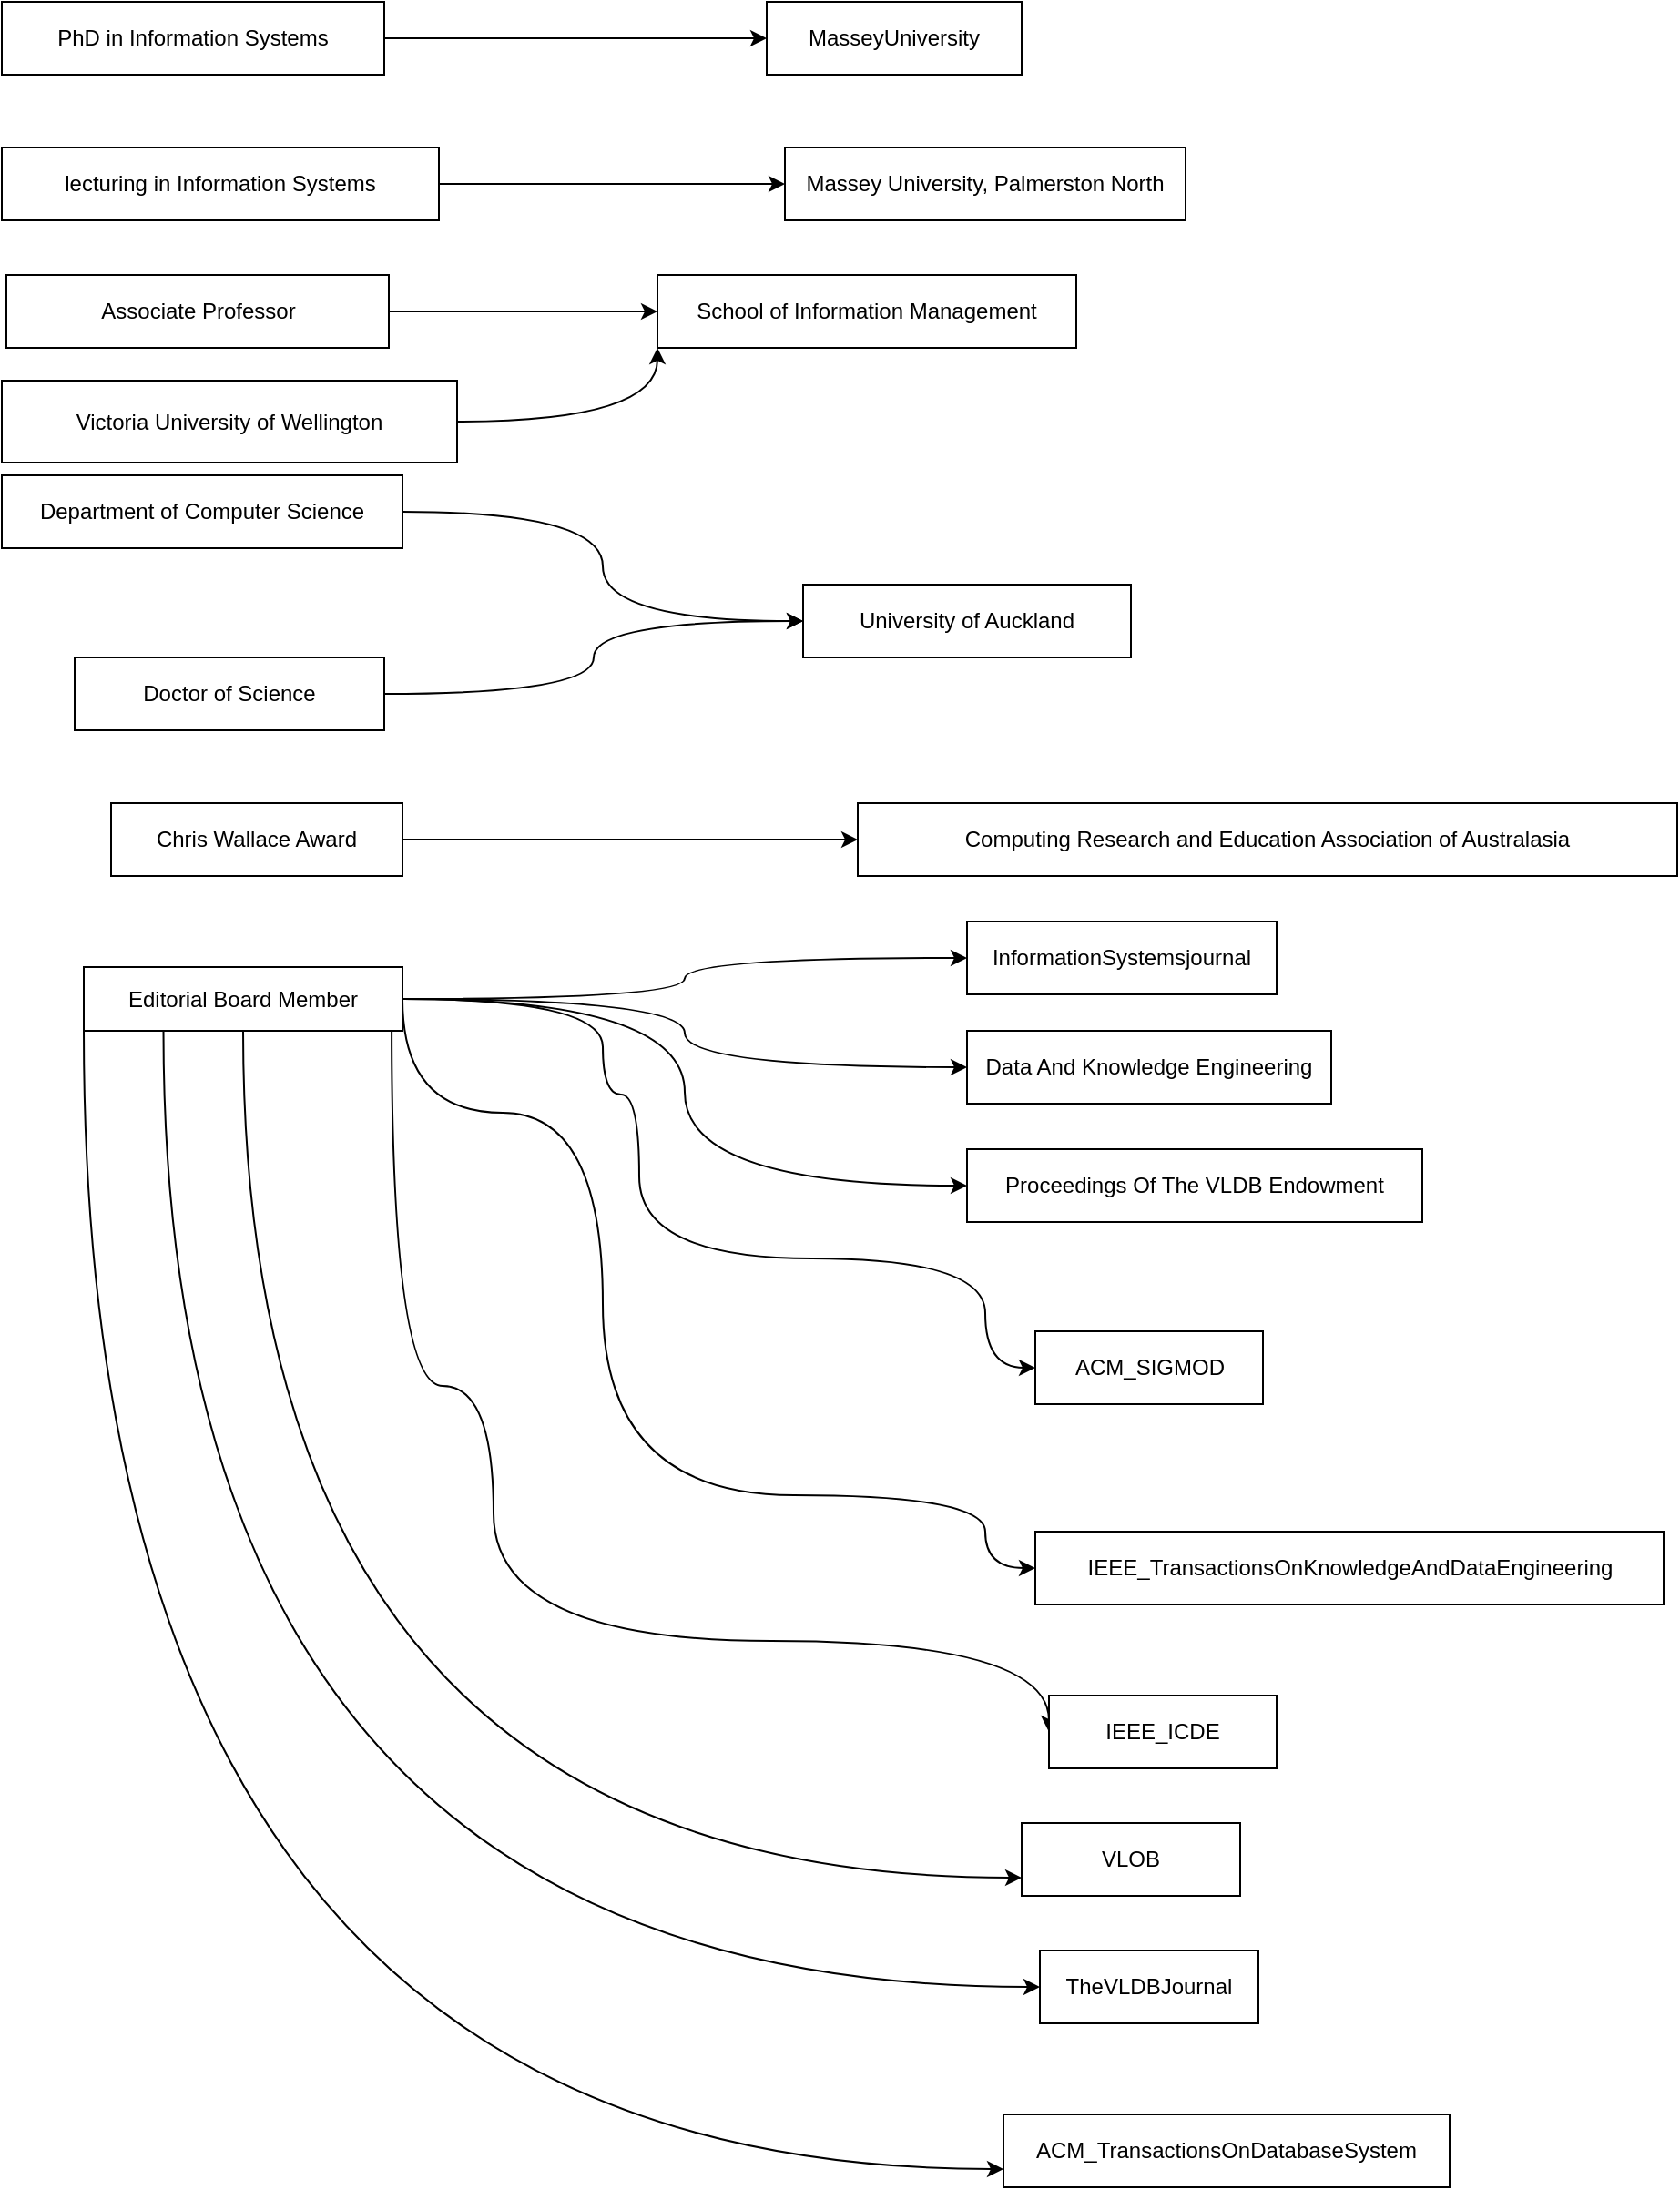 <mxfile version="24.4.0" type="github" pages="2">
  <diagram name="Page-1" id="rk7zCDagK3XWyAdqjK3h">
    <mxGraphModel dx="2296" dy="1484" grid="1" gridSize="10" guides="1" tooltips="1" connect="1" arrows="1" fold="1" page="1" pageScale="1" pageWidth="827" pageHeight="1169" math="0" shadow="0">
      <root>
        <mxCell id="0" />
        <mxCell id="1" parent="0" />
        <mxCell id="EvDkCq6QSblftOuBsGYL-30" style="edgeStyle=orthogonalEdgeStyle;rounded=0;orthogonalLoop=1;jettySize=auto;html=1;exitX=1;exitY=0.5;exitDx=0;exitDy=0;entryX=0;entryY=0.5;entryDx=0;entryDy=0;fontFamily=Helvetica;fontSize=12;fontColor=default;curved=1;" parent="1" source="EvDkCq6QSblftOuBsGYL-25" target="EvDkCq6QSblftOuBsGYL-29" edge="1">
          <mxGeometry relative="1" as="geometry">
            <Array as="points">
              <mxPoint x="470" y="588" />
              <mxPoint x="470" y="640" />
              <mxPoint x="490" y="640" />
              <mxPoint x="490" y="730" />
              <mxPoint x="680" y="730" />
              <mxPoint x="680" y="790" />
            </Array>
          </mxGeometry>
        </mxCell>
        <mxCell id="EvDkCq6QSblftOuBsGYL-36" style="edgeStyle=orthogonalEdgeStyle;rounded=0;orthogonalLoop=1;jettySize=auto;html=1;exitX=0.966;exitY=0.943;exitDx=0;exitDy=0;entryX=0;entryY=0.5;entryDx=0;entryDy=0;fontFamily=Helvetica;fontSize=12;fontColor=default;curved=1;exitPerimeter=0;" parent="1" source="EvDkCq6QSblftOuBsGYL-25" target="EvDkCq6QSblftOuBsGYL-35" edge="1">
          <mxGeometry relative="1" as="geometry">
            <Array as="points">
              <mxPoint x="354" y="800" />
              <mxPoint x="410" y="800" />
              <mxPoint x="410" y="940" />
              <mxPoint x="715" y="940" />
            </Array>
          </mxGeometry>
        </mxCell>
        <mxCell id="EvDkCq6QSblftOuBsGYL-39" style="edgeStyle=orthogonalEdgeStyle;rounded=0;orthogonalLoop=1;jettySize=auto;html=1;exitX=1;exitY=0.5;exitDx=0;exitDy=0;entryX=0;entryY=0.5;entryDx=0;entryDy=0;fontFamily=Helvetica;fontSize=12;fontColor=default;curved=1;" parent="1" source="EvDkCq6QSblftOuBsGYL-25" target="EvDkCq6QSblftOuBsGYL-38" edge="1">
          <mxGeometry relative="1" as="geometry">
            <Array as="points">
              <mxPoint x="360" y="650" />
              <mxPoint x="470" y="650" />
              <mxPoint x="470" y="860" />
              <mxPoint x="680" y="860" />
              <mxPoint x="680" y="900" />
            </Array>
          </mxGeometry>
        </mxCell>
        <mxCell id="EvDkCq6QSblftOuBsGYL-50" style="edgeStyle=orthogonalEdgeStyle;rounded=0;orthogonalLoop=1;jettySize=auto;html=1;exitX=1;exitY=0.5;exitDx=0;exitDy=0;fontFamily=Helvetica;fontSize=12;fontColor=default;curved=1;" parent="1" source="EvDkCq6QSblftOuBsGYL-3" target="EvDkCq6QSblftOuBsGYL-48" edge="1">
          <mxGeometry relative="1" as="geometry">
            <Array as="points">
              <mxPoint x="500" y="60" />
              <mxPoint x="500" y="60" />
            </Array>
          </mxGeometry>
        </mxCell>
        <mxCell id="EvDkCq6QSblftOuBsGYL-3" value="PhD in Information Systems" style="rounded=0;whiteSpace=wrap;html=1;" parent="1" vertex="1">
          <mxGeometry x="140" y="40" width="210" height="40" as="geometry" />
        </mxCell>
        <mxCell id="EvDkCq6QSblftOuBsGYL-51" style="edgeStyle=orthogonalEdgeStyle;curved=1;rounded=0;orthogonalLoop=1;jettySize=auto;html=1;exitX=1;exitY=0.5;exitDx=0;exitDy=0;strokeColor=default;align=center;verticalAlign=middle;fontFamily=Helvetica;fontSize=12;fontColor=default;labelBackgroundColor=default;endArrow=classic;entryX=0;entryY=0.5;entryDx=0;entryDy=0;" parent="1" source="EvDkCq6QSblftOuBsGYL-4" edge="1" target="JA-ikaFvYNW0-lUVnMAd-2">
          <mxGeometry relative="1" as="geometry">
            <mxPoint x="560" y="100" as="targetPoint" />
            <Array as="points" />
          </mxGeometry>
        </mxCell>
        <mxCell id="EvDkCq6QSblftOuBsGYL-4" value="&lt;span style=&quot;white-space: nowrap;&quot;&gt;lecturing in&amp;nbsp;&lt;/span&gt;Information Systems" style="rounded=0;whiteSpace=wrap;html=1;" parent="1" vertex="1">
          <mxGeometry x="140" y="120" width="240" height="40" as="geometry" />
        </mxCell>
        <mxCell id="EvDkCq6QSblftOuBsGYL-58" style="edgeStyle=orthogonalEdgeStyle;curved=1;rounded=0;orthogonalLoop=1;jettySize=auto;html=1;exitX=1;exitY=0.5;exitDx=0;exitDy=0;entryX=0;entryY=0.5;entryDx=0;entryDy=0;strokeColor=default;align=center;verticalAlign=middle;fontFamily=Helvetica;fontSize=12;fontColor=default;labelBackgroundColor=default;endArrow=classic;" parent="1" source="EvDkCq6QSblftOuBsGYL-5" target="EvDkCq6QSblftOuBsGYL-57" edge="1">
          <mxGeometry relative="1" as="geometry" />
        </mxCell>
        <mxCell id="EvDkCq6QSblftOuBsGYL-5" value="Associate Professor" style="rounded=0;whiteSpace=wrap;html=1;strokeColor=default;align=center;verticalAlign=middle;fontFamily=Helvetica;fontSize=12;fontColor=default;fillColor=default;" parent="1" vertex="1">
          <mxGeometry x="142.5" y="190" width="210" height="40" as="geometry" />
        </mxCell>
        <mxCell id="EvDkCq6QSblftOuBsGYL-64" style="edgeStyle=orthogonalEdgeStyle;curved=1;rounded=0;orthogonalLoop=1;jettySize=auto;html=1;exitX=1;exitY=0.5;exitDx=0;exitDy=0;entryX=0;entryY=0.5;entryDx=0;entryDy=0;strokeColor=default;align=center;verticalAlign=middle;fontFamily=Helvetica;fontSize=12;fontColor=default;labelBackgroundColor=default;endArrow=classic;" parent="1" source="EvDkCq6QSblftOuBsGYL-16" target="EvDkCq6QSblftOuBsGYL-63" edge="1">
          <mxGeometry relative="1" as="geometry" />
        </mxCell>
        <mxCell id="EvDkCq6QSblftOuBsGYL-16" value="Department of Computer Science" style="rounded=0;whiteSpace=wrap;html=1;strokeColor=default;align=center;verticalAlign=middle;fontFamily=Helvetica;fontSize=12;fontColor=default;fillColor=default;" parent="1" vertex="1">
          <mxGeometry x="140" y="300" width="220" height="40" as="geometry" />
        </mxCell>
        <mxCell id="EvDkCq6QSblftOuBsGYL-65" style="edgeStyle=orthogonalEdgeStyle;curved=1;rounded=0;orthogonalLoop=1;jettySize=auto;html=1;exitX=1;exitY=0.5;exitDx=0;exitDy=0;entryX=0;entryY=0.5;entryDx=0;entryDy=0;strokeColor=default;align=center;verticalAlign=middle;fontFamily=Helvetica;fontSize=12;fontColor=default;labelBackgroundColor=default;endArrow=classic;" parent="1" source="EvDkCq6QSblftOuBsGYL-19" target="EvDkCq6QSblftOuBsGYL-63" edge="1">
          <mxGeometry relative="1" as="geometry" />
        </mxCell>
        <mxCell id="EvDkCq6QSblftOuBsGYL-19" value="Doctor of Science" style="rounded=0;whiteSpace=wrap;html=1;strokeColor=default;align=center;verticalAlign=middle;fontFamily=Helvetica;fontSize=12;fontColor=default;fillColor=default;" parent="1" vertex="1">
          <mxGeometry x="180" y="400" width="170" height="40" as="geometry" />
        </mxCell>
        <mxCell id="EvDkCq6QSblftOuBsGYL-70" style="edgeStyle=orthogonalEdgeStyle;curved=1;rounded=0;orthogonalLoop=1;jettySize=auto;html=1;exitX=1;exitY=0.5;exitDx=0;exitDy=0;entryX=0;entryY=0.5;entryDx=0;entryDy=0;strokeColor=default;align=center;verticalAlign=middle;fontFamily=Helvetica;fontSize=12;fontColor=default;labelBackgroundColor=default;endArrow=classic;" parent="1" source="EvDkCq6QSblftOuBsGYL-22" target="EvDkCq6QSblftOuBsGYL-69" edge="1">
          <mxGeometry relative="1" as="geometry" />
        </mxCell>
        <mxCell id="EvDkCq6QSblftOuBsGYL-22" value="Chris Wallace Award" style="rounded=0;whiteSpace=wrap;html=1;strokeColor=default;align=center;verticalAlign=middle;fontFamily=Helvetica;fontSize=12;fontColor=default;fillColor=default;" parent="1" vertex="1">
          <mxGeometry x="200" y="480" width="160" height="40" as="geometry" />
        </mxCell>
        <mxCell id="EvDkCq6QSblftOuBsGYL-75" style="edgeStyle=orthogonalEdgeStyle;curved=1;rounded=0;orthogonalLoop=1;jettySize=auto;html=1;exitX=1;exitY=0.5;exitDx=0;exitDy=0;entryX=0;entryY=0.5;entryDx=0;entryDy=0;strokeColor=default;align=center;verticalAlign=middle;fontFamily=Helvetica;fontSize=12;fontColor=default;labelBackgroundColor=default;endArrow=classic;" parent="1" source="EvDkCq6QSblftOuBsGYL-25" target="EvDkCq6QSblftOuBsGYL-72" edge="1">
          <mxGeometry relative="1" as="geometry" />
        </mxCell>
        <mxCell id="EvDkCq6QSblftOuBsGYL-76" style="edgeStyle=orthogonalEdgeStyle;curved=1;rounded=0;orthogonalLoop=1;jettySize=auto;html=1;exitX=1;exitY=0.5;exitDx=0;exitDy=0;entryX=0;entryY=0.5;entryDx=0;entryDy=0;strokeColor=default;align=center;verticalAlign=middle;fontFamily=Helvetica;fontSize=12;fontColor=default;labelBackgroundColor=default;endArrow=classic;" parent="1" source="EvDkCq6QSblftOuBsGYL-25" target="EvDkCq6QSblftOuBsGYL-73" edge="1">
          <mxGeometry relative="1" as="geometry" />
        </mxCell>
        <mxCell id="EvDkCq6QSblftOuBsGYL-77" style="edgeStyle=orthogonalEdgeStyle;curved=1;rounded=0;orthogonalLoop=1;jettySize=auto;html=1;exitX=1;exitY=0.5;exitDx=0;exitDy=0;entryX=0;entryY=0.5;entryDx=0;entryDy=0;strokeColor=default;align=center;verticalAlign=middle;fontFamily=Helvetica;fontSize=12;fontColor=default;labelBackgroundColor=default;endArrow=classic;" parent="1" source="EvDkCq6QSblftOuBsGYL-25" target="EvDkCq6QSblftOuBsGYL-74" edge="1">
          <mxGeometry relative="1" as="geometry">
            <Array as="points">
              <mxPoint x="515" y="588" />
              <mxPoint x="515" y="690" />
            </Array>
          </mxGeometry>
        </mxCell>
        <mxCell id="JA-ikaFvYNW0-lUVnMAd-3" style="edgeStyle=orthogonalEdgeStyle;rounded=0;orthogonalLoop=1;jettySize=auto;html=1;exitX=0.5;exitY=1;exitDx=0;exitDy=0;entryX=0;entryY=0.75;entryDx=0;entryDy=0;curved=1;" edge="1" parent="1" source="EvDkCq6QSblftOuBsGYL-25" target="EvDkCq6QSblftOuBsGYL-42">
          <mxGeometry relative="1" as="geometry" />
        </mxCell>
        <mxCell id="JA-ikaFvYNW0-lUVnMAd-4" style="edgeStyle=orthogonalEdgeStyle;rounded=0;orthogonalLoop=1;jettySize=auto;html=1;exitX=0.25;exitY=1;exitDx=0;exitDy=0;entryX=0;entryY=0.5;entryDx=0;entryDy=0;curved=1;" edge="1" parent="1" source="EvDkCq6QSblftOuBsGYL-25" target="EvDkCq6QSblftOuBsGYL-45">
          <mxGeometry relative="1" as="geometry" />
        </mxCell>
        <mxCell id="JA-ikaFvYNW0-lUVnMAd-5" style="edgeStyle=orthogonalEdgeStyle;rounded=0;orthogonalLoop=1;jettySize=auto;html=1;exitX=0;exitY=1;exitDx=0;exitDy=0;entryX=0;entryY=0.75;entryDx=0;entryDy=0;curved=1;" edge="1" parent="1" source="EvDkCq6QSblftOuBsGYL-25" target="EvDkCq6QSblftOuBsGYL-32">
          <mxGeometry relative="1" as="geometry" />
        </mxCell>
        <mxCell id="EvDkCq6QSblftOuBsGYL-25" value="Editorial Board Member" style="rounded=0;whiteSpace=wrap;html=1;strokeColor=default;align=center;verticalAlign=middle;fontFamily=Helvetica;fontSize=12;fontColor=default;fillColor=default;" parent="1" vertex="1">
          <mxGeometry x="185" y="570" width="175" height="35" as="geometry" />
        </mxCell>
        <mxCell id="EvDkCq6QSblftOuBsGYL-29" value="ACM_SIGMOD" style="rounded=0;whiteSpace=wrap;html=1;strokeColor=default;align=center;verticalAlign=middle;fontFamily=Helvetica;fontSize=12;fontColor=default;fillColor=default;" parent="1" vertex="1">
          <mxGeometry x="707.5" y="770" width="125" height="40" as="geometry" />
        </mxCell>
        <mxCell id="EvDkCq6QSblftOuBsGYL-32" value="ACM_TransactionsOnDatabaseSystem" style="rounded=0;whiteSpace=wrap;html=1;strokeColor=default;align=center;verticalAlign=middle;fontFamily=Helvetica;fontSize=12;fontColor=default;fillColor=default;" parent="1" vertex="1">
          <mxGeometry x="690" y="1200" width="245" height="40" as="geometry" />
        </mxCell>
        <mxCell id="EvDkCq6QSblftOuBsGYL-35" value="IEEE_ICDE" style="rounded=0;whiteSpace=wrap;html=1;strokeColor=default;align=center;verticalAlign=middle;fontFamily=Helvetica;fontSize=12;fontColor=default;fillColor=default;" parent="1" vertex="1">
          <mxGeometry x="715" y="970" width="125" height="40" as="geometry" />
        </mxCell>
        <mxCell id="EvDkCq6QSblftOuBsGYL-38" value="IEEE_TransactionsOnKnowledgeAndDataEngineering" style="rounded=0;whiteSpace=wrap;html=1;strokeColor=default;align=center;verticalAlign=middle;fontFamily=Helvetica;fontSize=12;fontColor=default;fillColor=default;" parent="1" vertex="1">
          <mxGeometry x="707.5" y="880" width="345" height="40" as="geometry" />
        </mxCell>
        <mxCell id="EvDkCq6QSblftOuBsGYL-42" value="VLOB" style="rounded=0;whiteSpace=wrap;html=1;strokeColor=default;align=center;verticalAlign=middle;fontFamily=Helvetica;fontSize=12;fontColor=default;fillColor=default;" parent="1" vertex="1">
          <mxGeometry x="700" y="1040" width="120" height="40" as="geometry" />
        </mxCell>
        <mxCell id="EvDkCq6QSblftOuBsGYL-45" value="TheVLDBJournal" style="rounded=0;whiteSpace=wrap;html=1;strokeColor=default;align=center;verticalAlign=middle;fontFamily=Helvetica;fontSize=12;fontColor=default;fillColor=default;" parent="1" vertex="1">
          <mxGeometry x="710" y="1110" width="120" height="40" as="geometry" />
        </mxCell>
        <mxCell id="EvDkCq6QSblftOuBsGYL-48" value="MasseyUniversity" style="rounded=0;whiteSpace=wrap;html=1;strokeColor=default;align=center;verticalAlign=middle;fontFamily=Helvetica;fontSize=12;fontColor=default;fillColor=default;" parent="1" vertex="1">
          <mxGeometry x="560" y="40" width="140" height="40" as="geometry" />
        </mxCell>
        <mxCell id="EvDkCq6QSblftOuBsGYL-57" value="School of Information Management" style="rounded=0;whiteSpace=wrap;html=1;strokeColor=default;align=center;verticalAlign=middle;fontFamily=Helvetica;fontSize=12;fontColor=default;labelBackgroundColor=default;fillColor=default;" parent="1" vertex="1">
          <mxGeometry x="500" y="190" width="230" height="40" as="geometry" />
        </mxCell>
        <mxCell id="JA-ikaFvYNW0-lUVnMAd-1" style="edgeStyle=orthogonalEdgeStyle;rounded=0;orthogonalLoop=1;jettySize=auto;html=1;exitX=1;exitY=0.5;exitDx=0;exitDy=0;entryX=0;entryY=1;entryDx=0;entryDy=0;curved=1;" edge="1" parent="1" source="EvDkCq6QSblftOuBsGYL-60" target="EvDkCq6QSblftOuBsGYL-57">
          <mxGeometry relative="1" as="geometry" />
        </mxCell>
        <mxCell id="EvDkCq6QSblftOuBsGYL-60" value="Victoria University of Wellington" style="rounded=0;whiteSpace=wrap;html=1;strokeColor=default;align=center;verticalAlign=middle;fontFamily=Helvetica;fontSize=12;fontColor=default;labelBackgroundColor=default;fillColor=default;" parent="1" vertex="1">
          <mxGeometry x="140" y="248" width="250" height="45" as="geometry" />
        </mxCell>
        <mxCell id="EvDkCq6QSblftOuBsGYL-63" value="University of Auckland" style="rounded=0;whiteSpace=wrap;html=1;strokeColor=default;align=center;verticalAlign=middle;fontFamily=Helvetica;fontSize=12;fontColor=default;labelBackgroundColor=default;fillColor=default;" parent="1" vertex="1">
          <mxGeometry x="580" y="360" width="180" height="40" as="geometry" />
        </mxCell>
        <mxCell id="EvDkCq6QSblftOuBsGYL-69" value="Computing Research and Education Association of Australasia" style="rounded=0;whiteSpace=wrap;html=1;strokeColor=default;align=center;verticalAlign=middle;fontFamily=Helvetica;fontSize=12;fontColor=default;labelBackgroundColor=default;fillColor=default;" parent="1" vertex="1">
          <mxGeometry x="610" y="480" width="450" height="40" as="geometry" />
        </mxCell>
        <mxCell id="EvDkCq6QSblftOuBsGYL-72" value="InformationSystemsjournal" style="rounded=0;whiteSpace=wrap;html=1;strokeColor=default;align=center;verticalAlign=middle;fontFamily=Helvetica;fontSize=12;fontColor=default;labelBackgroundColor=default;fillColor=default;" parent="1" vertex="1">
          <mxGeometry x="670" y="545" width="170" height="40" as="geometry" />
        </mxCell>
        <mxCell id="EvDkCq6QSblftOuBsGYL-73" value="Data And Knowledge Engineering" style="rounded=0;whiteSpace=wrap;html=1;strokeColor=default;align=center;verticalAlign=middle;fontFamily=Helvetica;fontSize=12;fontColor=default;labelBackgroundColor=default;fillColor=default;" parent="1" vertex="1">
          <mxGeometry x="670" y="605" width="200" height="40" as="geometry" />
        </mxCell>
        <mxCell id="EvDkCq6QSblftOuBsGYL-74" value="Proceedings Of The VLDB Endowment" style="rounded=0;whiteSpace=wrap;html=1;strokeColor=default;align=center;verticalAlign=middle;fontFamily=Helvetica;fontSize=12;fontColor=default;labelBackgroundColor=default;fillColor=default;" parent="1" vertex="1">
          <mxGeometry x="670" y="670" width="250" height="40" as="geometry" />
        </mxCell>
        <mxCell id="JA-ikaFvYNW0-lUVnMAd-2" value="Massey University, Palmerston North" style="rounded=0;whiteSpace=wrap;html=1;" vertex="1" parent="1">
          <mxGeometry x="570" y="120" width="220" height="40" as="geometry" />
        </mxCell>
      </root>
    </mxGraphModel>
  </diagram>
  <diagram id="18wo-GTi2EKtby6vZ8wL" name="Page-2">
    <mxGraphModel dx="3217" dy="2594" grid="1" gridSize="10" guides="1" tooltips="1" connect="1" arrows="1" fold="1" page="1" pageScale="1" pageWidth="827" pageHeight="1169" math="0" shadow="0">
      <root>
        <mxCell id="0" />
        <mxCell id="1" parent="0" />
        <mxCell id="JpCoMmdV8bpTrKrpRwIH-7" style="edgeStyle=orthogonalEdgeStyle;curved=1;rounded=0;orthogonalLoop=1;jettySize=auto;html=1;exitX=1;exitY=0.5;exitDx=0;exitDy=0;entryX=0;entryY=0.5;entryDx=0;entryDy=0;strokeColor=default;align=center;verticalAlign=middle;fontFamily=Helvetica;fontSize=12;fontColor=default;labelBackgroundColor=default;endArrow=classic;" edge="1" parent="1" source="JpCoMmdV8bpTrKrpRwIH-1" target="JpCoMmdV8bpTrKrpRwIH-2">
          <mxGeometry relative="1" as="geometry">
            <Array as="points">
              <mxPoint x="80" y="410" />
              <mxPoint x="80" y="50" />
            </Array>
          </mxGeometry>
        </mxCell>
        <mxCell id="JpCoMmdV8bpTrKrpRwIH-8" style="edgeStyle=orthogonalEdgeStyle;curved=1;rounded=0;orthogonalLoop=1;jettySize=auto;html=1;exitX=1;exitY=0.5;exitDx=0;exitDy=0;entryX=0;entryY=0.5;entryDx=0;entryDy=0;strokeColor=default;align=center;verticalAlign=middle;fontFamily=Helvetica;fontSize=12;fontColor=default;labelBackgroundColor=default;endArrow=classic;" edge="1" parent="1" source="JpCoMmdV8bpTrKrpRwIH-1" target="JpCoMmdV8bpTrKrpRwIH-3">
          <mxGeometry relative="1" as="geometry" />
        </mxCell>
        <mxCell id="JpCoMmdV8bpTrKrpRwIH-9" style="edgeStyle=orthogonalEdgeStyle;curved=1;rounded=0;orthogonalLoop=1;jettySize=auto;html=1;exitX=1;exitY=0.5;exitDx=0;exitDy=0;entryX=0;entryY=0.5;entryDx=0;entryDy=0;strokeColor=default;align=center;verticalAlign=middle;fontFamily=Helvetica;fontSize=12;fontColor=default;labelBackgroundColor=default;endArrow=classic;" edge="1" parent="1" source="JpCoMmdV8bpTrKrpRwIH-1" target="JpCoMmdV8bpTrKrpRwIH-4">
          <mxGeometry relative="1" as="geometry" />
        </mxCell>
        <mxCell id="JpCoMmdV8bpTrKrpRwIH-10" style="edgeStyle=orthogonalEdgeStyle;curved=1;rounded=0;orthogonalLoop=1;jettySize=auto;html=1;exitX=1;exitY=0.5;exitDx=0;exitDy=0;entryX=0;entryY=0.5;entryDx=0;entryDy=0;strokeColor=default;align=center;verticalAlign=middle;fontFamily=Helvetica;fontSize=12;fontColor=default;labelBackgroundColor=default;endArrow=classic;" edge="1" parent="1" source="JpCoMmdV8bpTrKrpRwIH-1" target="JpCoMmdV8bpTrKrpRwIH-5">
          <mxGeometry relative="1" as="geometry">
            <Array as="points">
              <mxPoint x="180" y="410" />
              <mxPoint x="180" y="565" />
            </Array>
          </mxGeometry>
        </mxCell>
        <mxCell id="JpCoMmdV8bpTrKrpRwIH-11" style="edgeStyle=orthogonalEdgeStyle;curved=1;rounded=0;orthogonalLoop=1;jettySize=auto;html=1;exitX=1;exitY=0.5;exitDx=0;exitDy=0;entryX=0;entryY=0.5;entryDx=0;entryDy=0;strokeColor=default;align=center;verticalAlign=middle;fontFamily=Helvetica;fontSize=12;fontColor=default;labelBackgroundColor=default;endArrow=classic;" edge="1" parent="1" source="JpCoMmdV8bpTrKrpRwIH-1" target="JpCoMmdV8bpTrKrpRwIH-6">
          <mxGeometry relative="1" as="geometry" />
        </mxCell>
        <mxCell id="JpCoMmdV8bpTrKrpRwIH-1" value="Sebastian" style="rounded=0;whiteSpace=wrap;html=1;strokeColor=default;align=center;verticalAlign=middle;fontFamily=Helvetica;fontSize=12;fontColor=default;labelBackgroundColor=default;fillColor=default;" vertex="1" parent="1">
          <mxGeometry x="-60" y="390" width="90" height="40" as="geometry" />
        </mxCell>
        <mxCell id="JpCoMmdV8bpTrKrpRwIH-13" style="edgeStyle=orthogonalEdgeStyle;curved=1;rounded=0;orthogonalLoop=1;jettySize=auto;html=1;exitX=1;exitY=0.5;exitDx=0;exitDy=0;entryX=0;entryY=0.5;entryDx=0;entryDy=0;strokeColor=default;align=center;verticalAlign=middle;fontFamily=Helvetica;fontSize=12;fontColor=default;labelBackgroundColor=default;endArrow=classic;" edge="1" parent="1" source="JpCoMmdV8bpTrKrpRwIH-2" target="JpCoMmdV8bpTrKrpRwIH-12">
          <mxGeometry relative="1" as="geometry" />
        </mxCell>
        <mxCell id="JpCoMmdV8bpTrKrpRwIH-15" style="edgeStyle=orthogonalEdgeStyle;curved=1;rounded=0;orthogonalLoop=1;jettySize=auto;html=1;exitX=1;exitY=0.5;exitDx=0;exitDy=0;entryX=0;entryY=0.5;entryDx=0;entryDy=0;strokeColor=default;align=center;verticalAlign=middle;fontFamily=Helvetica;fontSize=12;fontColor=default;labelBackgroundColor=default;endArrow=classic;" edge="1" parent="1" source="JpCoMmdV8bpTrKrpRwIH-2" target="JpCoMmdV8bpTrKrpRwIH-14">
          <mxGeometry relative="1" as="geometry" />
        </mxCell>
        <mxCell id="JpCoMmdV8bpTrKrpRwIH-2" value="Education" style="rounded=0;whiteSpace=wrap;html=1;strokeColor=default;align=center;verticalAlign=middle;fontFamily=Helvetica;fontSize=12;fontColor=default;labelBackgroundColor=default;fillColor=default;" vertex="1" parent="1">
          <mxGeometry x="240" y="30" width="100" height="40" as="geometry" />
        </mxCell>
        <mxCell id="JpCoMmdV8bpTrKrpRwIH-18" style="edgeStyle=orthogonalEdgeStyle;curved=1;rounded=0;orthogonalLoop=1;jettySize=auto;html=1;exitX=1;exitY=0.5;exitDx=0;exitDy=0;entryX=0;entryY=0.5;entryDx=0;entryDy=0;strokeColor=default;align=center;verticalAlign=middle;fontFamily=Helvetica;fontSize=12;fontColor=default;labelBackgroundColor=default;endArrow=classic;" edge="1" parent="1" source="JpCoMmdV8bpTrKrpRwIH-3" target="JpCoMmdV8bpTrKrpRwIH-16">
          <mxGeometry relative="1" as="geometry" />
        </mxCell>
        <mxCell id="JpCoMmdV8bpTrKrpRwIH-20" style="edgeStyle=orthogonalEdgeStyle;curved=1;rounded=0;orthogonalLoop=1;jettySize=auto;html=1;exitX=1;exitY=0.5;exitDx=0;exitDy=0;entryX=0;entryY=0.5;entryDx=0;entryDy=0;strokeColor=default;align=center;verticalAlign=middle;fontFamily=Helvetica;fontSize=12;fontColor=default;labelBackgroundColor=default;endArrow=classic;" edge="1" parent="1" source="JpCoMmdV8bpTrKrpRwIH-3" target="JpCoMmdV8bpTrKrpRwIH-19">
          <mxGeometry relative="1" as="geometry" />
        </mxCell>
        <mxCell id="JpCoMmdV8bpTrKrpRwIH-22" style="edgeStyle=orthogonalEdgeStyle;curved=1;rounded=0;orthogonalLoop=1;jettySize=auto;html=1;exitX=1;exitY=0.5;exitDx=0;exitDy=0;entryX=0;entryY=0.5;entryDx=0;entryDy=0;strokeColor=default;align=center;verticalAlign=middle;fontFamily=Helvetica;fontSize=12;fontColor=default;labelBackgroundColor=default;endArrow=classic;" edge="1" parent="1" source="JpCoMmdV8bpTrKrpRwIH-3" target="JpCoMmdV8bpTrKrpRwIH-21">
          <mxGeometry relative="1" as="geometry" />
        </mxCell>
        <mxCell id="JpCoMmdV8bpTrKrpRwIH-3" value="Employment History" style="rounded=0;whiteSpace=wrap;html=1;strokeColor=default;align=center;verticalAlign=middle;fontFamily=Helvetica;fontSize=12;fontColor=default;labelBackgroundColor=default;fillColor=default;" vertex="1" parent="1">
          <mxGeometry x="240" y="190" width="150" height="40" as="geometry" />
        </mxCell>
        <mxCell id="JpCoMmdV8bpTrKrpRwIH-4" value="Awards" style="rounded=0;whiteSpace=wrap;html=1;strokeColor=default;align=center;verticalAlign=middle;fontFamily=Helvetica;fontSize=12;fontColor=default;labelBackgroundColor=default;fillColor=default;" vertex="1" parent="1">
          <mxGeometry x="275" y="390" width="120" height="40" as="geometry" />
        </mxCell>
        <mxCell id="JpCoMmdV8bpTrKrpRwIH-28" style="edgeStyle=orthogonalEdgeStyle;curved=1;rounded=0;orthogonalLoop=1;jettySize=auto;html=1;exitX=1;exitY=0.5;exitDx=0;exitDy=0;entryX=0;entryY=0.5;entryDx=0;entryDy=0;strokeColor=default;align=center;verticalAlign=middle;fontFamily=Helvetica;fontSize=12;fontColor=default;labelBackgroundColor=default;endArrow=classic;" edge="1" parent="1" source="JpCoMmdV8bpTrKrpRwIH-5" target="JpCoMmdV8bpTrKrpRwIH-25">
          <mxGeometry relative="1" as="geometry" />
        </mxCell>
        <mxCell id="JpCoMmdV8bpTrKrpRwIH-29" style="edgeStyle=orthogonalEdgeStyle;curved=1;rounded=0;orthogonalLoop=1;jettySize=auto;html=1;exitX=1;exitY=0.5;exitDx=0;exitDy=0;entryX=0;entryY=0.5;entryDx=0;entryDy=0;strokeColor=default;align=center;verticalAlign=middle;fontFamily=Helvetica;fontSize=12;fontColor=default;labelBackgroundColor=default;endArrow=classic;" edge="1" parent="1" source="JpCoMmdV8bpTrKrpRwIH-5" target="JpCoMmdV8bpTrKrpRwIH-26">
          <mxGeometry relative="1" as="geometry" />
        </mxCell>
        <mxCell id="JpCoMmdV8bpTrKrpRwIH-30" style="edgeStyle=orthogonalEdgeStyle;curved=1;rounded=0;orthogonalLoop=1;jettySize=auto;html=1;exitX=1;exitY=0.5;exitDx=0;exitDy=0;entryX=0;entryY=0.5;entryDx=0;entryDy=0;strokeColor=default;align=center;verticalAlign=middle;fontFamily=Helvetica;fontSize=12;fontColor=default;labelBackgroundColor=default;endArrow=classic;" edge="1" parent="1" source="JpCoMmdV8bpTrKrpRwIH-5" target="JpCoMmdV8bpTrKrpRwIH-27">
          <mxGeometry relative="1" as="geometry" />
        </mxCell>
        <mxCell id="JpCoMmdV8bpTrKrpRwIH-5" value="Editorial Board Memberships" style="rounded=0;whiteSpace=wrap;html=1;strokeColor=default;align=center;verticalAlign=middle;fontFamily=Helvetica;fontSize=12;fontColor=default;labelBackgroundColor=default;fillColor=default;" vertex="1" parent="1">
          <mxGeometry x="235" y="544.5" width="210" height="40" as="geometry" />
        </mxCell>
        <mxCell id="JpCoMmdV8bpTrKrpRwIH-31" style="edgeStyle=orthogonalEdgeStyle;curved=1;rounded=0;orthogonalLoop=1;jettySize=auto;html=1;exitX=1;exitY=0.5;exitDx=0;exitDy=0;entryX=0;entryY=0.75;entryDx=0;entryDy=0;strokeColor=default;align=center;verticalAlign=middle;fontFamily=Helvetica;fontSize=12;fontColor=default;labelBackgroundColor=default;endArrow=classic;" edge="1" parent="1" source="JpCoMmdV8bpTrKrpRwIH-6" target="JpCoMmdV8bpTrKrpRwIH-27">
          <mxGeometry relative="1" as="geometry" />
        </mxCell>
        <mxCell id="JpCoMmdV8bpTrKrpRwIH-37" style="edgeStyle=orthogonalEdgeStyle;curved=1;rounded=0;orthogonalLoop=1;jettySize=auto;html=1;exitX=1;exitY=0.5;exitDx=0;exitDy=0;entryX=0;entryY=0.5;entryDx=0;entryDy=0;strokeColor=default;align=center;verticalAlign=middle;fontFamily=Helvetica;fontSize=12;fontColor=default;labelBackgroundColor=default;endArrow=classic;" edge="1" parent="1" source="JpCoMmdV8bpTrKrpRwIH-6" target="JpCoMmdV8bpTrKrpRwIH-32">
          <mxGeometry relative="1" as="geometry" />
        </mxCell>
        <mxCell id="JpCoMmdV8bpTrKrpRwIH-38" style="edgeStyle=orthogonalEdgeStyle;curved=1;rounded=0;orthogonalLoop=1;jettySize=auto;html=1;exitX=1;exitY=0.5;exitDx=0;exitDy=0;entryX=0;entryY=0.5;entryDx=0;entryDy=0;strokeColor=default;align=center;verticalAlign=middle;fontFamily=Helvetica;fontSize=12;fontColor=default;labelBackgroundColor=default;endArrow=classic;" edge="1" parent="1" source="JpCoMmdV8bpTrKrpRwIH-6" target="JpCoMmdV8bpTrKrpRwIH-33">
          <mxGeometry relative="1" as="geometry" />
        </mxCell>
        <mxCell id="JpCoMmdV8bpTrKrpRwIH-39" style="edgeStyle=orthogonalEdgeStyle;curved=1;rounded=0;orthogonalLoop=1;jettySize=auto;html=1;exitX=1;exitY=0.5;exitDx=0;exitDy=0;entryX=0;entryY=0.5;entryDx=0;entryDy=0;strokeColor=default;align=center;verticalAlign=middle;fontFamily=Helvetica;fontSize=12;fontColor=default;labelBackgroundColor=default;endArrow=classic;" edge="1" parent="1" source="JpCoMmdV8bpTrKrpRwIH-6" target="JpCoMmdV8bpTrKrpRwIH-34">
          <mxGeometry relative="1" as="geometry" />
        </mxCell>
        <mxCell id="JpCoMmdV8bpTrKrpRwIH-40" style="edgeStyle=orthogonalEdgeStyle;curved=1;rounded=0;orthogonalLoop=1;jettySize=auto;html=1;exitX=1;exitY=0.5;exitDx=0;exitDy=0;entryX=0;entryY=0.5;entryDx=0;entryDy=0;strokeColor=default;align=center;verticalAlign=middle;fontFamily=Helvetica;fontSize=12;fontColor=default;labelBackgroundColor=default;endArrow=classic;" edge="1" parent="1" source="JpCoMmdV8bpTrKrpRwIH-6" target="JpCoMmdV8bpTrKrpRwIH-35">
          <mxGeometry relative="1" as="geometry" />
        </mxCell>
        <mxCell id="JpCoMmdV8bpTrKrpRwIH-41" style="edgeStyle=orthogonalEdgeStyle;curved=1;rounded=0;orthogonalLoop=1;jettySize=auto;html=1;exitX=1;exitY=0.5;exitDx=0;exitDy=0;entryX=0;entryY=0.5;entryDx=0;entryDy=0;strokeColor=default;align=center;verticalAlign=middle;fontFamily=Helvetica;fontSize=12;fontColor=default;labelBackgroundColor=default;endArrow=classic;" edge="1" parent="1" source="JpCoMmdV8bpTrKrpRwIH-6" target="JpCoMmdV8bpTrKrpRwIH-36">
          <mxGeometry relative="1" as="geometry" />
        </mxCell>
        <mxCell id="JpCoMmdV8bpTrKrpRwIH-6" value="Reviewing Activities" style="rounded=0;whiteSpace=wrap;html=1;strokeColor=default;align=center;verticalAlign=middle;fontFamily=Helvetica;fontSize=12;fontColor=default;labelBackgroundColor=default;fillColor=default;" vertex="1" parent="1">
          <mxGeometry x="235" y="700" width="160" height="40" as="geometry" />
        </mxCell>
        <mxCell id="JpCoMmdV8bpTrKrpRwIH-12" value="PhD in Information Systems&amp;nbsp;&lt;div&gt;from Massey University&lt;/div&gt;&lt;div&gt;Year: 2005&lt;/div&gt;" style="rounded=0;whiteSpace=wrap;html=1;strokeColor=default;align=center;verticalAlign=middle;fontFamily=Helvetica;fontSize=12;fontColor=default;labelBackgroundColor=default;fillColor=default;" vertex="1" parent="1">
          <mxGeometry x="520" y="-160" width="230" height="60" as="geometry" />
        </mxCell>
        <mxCell id="JpCoMmdV8bpTrKrpRwIH-14" value="Doctor of Science&lt;div&gt;from University of Auckland&lt;/div&gt;&lt;div&gt;Year: 2015&lt;/div&gt;" style="rounded=0;whiteSpace=wrap;html=1;strokeColor=default;align=center;verticalAlign=middle;fontFamily=Helvetica;fontSize=12;fontColor=default;labelBackgroundColor=default;fillColor=default;" vertex="1" parent="1">
          <mxGeometry x="520" y="-50" width="230" height="80" as="geometry" />
        </mxCell>
        <mxCell id="JpCoMmdV8bpTrKrpRwIH-16" value="Lecturer in Information Systems&lt;div&gt;at Massey University&lt;/div&gt;&lt;div&gt;Palmerston North&lt;/div&gt;&lt;div&gt;2005-2007&lt;/div&gt;" style="rounded=0;whiteSpace=wrap;html=1;strokeColor=default;align=center;verticalAlign=middle;fontFamily=Helvetica;fontSize=12;fontColor=default;labelBackgroundColor=default;fillColor=default;" vertex="1" parent="1">
          <mxGeometry x="520" y="50" width="230" height="80" as="geometry" />
        </mxCell>
        <mxCell id="JpCoMmdV8bpTrKrpRwIH-19" value="Associate Professor&lt;div&gt;at Victoria University of Wellington&lt;/div&gt;&lt;div&gt;2008-2011&lt;/div&gt;" style="rounded=0;whiteSpace=wrap;html=1;strokeColor=default;align=center;verticalAlign=middle;fontFamily=Helvetica;fontSize=12;fontColor=default;labelBackgroundColor=default;fillColor=default;" vertex="1" parent="1">
          <mxGeometry x="520" y="177.5" width="240" height="65" as="geometry" />
        </mxCell>
        <mxCell id="JpCoMmdV8bpTrKrpRwIH-21" value="Joined Department of Computer Science&lt;div&gt;at University of Auckland&lt;/div&gt;&lt;div&gt;2012-present&lt;/div&gt;" style="rounded=0;whiteSpace=wrap;html=1;strokeColor=default;align=center;verticalAlign=middle;fontFamily=Helvetica;fontSize=12;fontColor=default;labelBackgroundColor=default;fillColor=default;" vertex="1" parent="1">
          <mxGeometry x="520" y="280" width="240" height="70" as="geometry" />
        </mxCell>
        <mxCell id="JpCoMmdV8bpTrKrpRwIH-23" value="Chris Wallace Award&lt;div&gt;Year: 2013&lt;/div&gt;&lt;div&gt;For outstanding research contributions to Australia and New Zealand&lt;/div&gt;&lt;div&gt;Organization: CORE&lt;/div&gt;" style="rounded=0;whiteSpace=wrap;html=1;strokeColor=default;align=center;verticalAlign=middle;fontFamily=Helvetica;fontSize=12;fontColor=default;labelBackgroundColor=default;fillColor=default;" vertex="1" parent="1">
          <mxGeometry x="520" y="370" width="390" height="100" as="geometry" />
        </mxCell>
        <mxCell id="JpCoMmdV8bpTrKrpRwIH-24" style="edgeStyle=orthogonalEdgeStyle;curved=1;rounded=0;orthogonalLoop=1;jettySize=auto;html=1;exitX=1;exitY=0.5;exitDx=0;exitDy=0;entryX=0;entryY=0.5;entryDx=0;entryDy=0;strokeColor=default;align=center;verticalAlign=middle;fontFamily=Helvetica;fontSize=12;fontColor=default;labelBackgroundColor=default;endArrow=classic;" edge="1" parent="1" source="JpCoMmdV8bpTrKrpRwIH-4" target="JpCoMmdV8bpTrKrpRwIH-23">
          <mxGeometry relative="1" as="geometry" />
        </mxCell>
        <mxCell id="JpCoMmdV8bpTrKrpRwIH-25" value="Information Systems" style="rounded=0;whiteSpace=wrap;html=1;strokeColor=default;align=center;verticalAlign=middle;fontFamily=Helvetica;fontSize=12;fontColor=default;labelBackgroundColor=default;fillColor=default;" vertex="1" parent="1">
          <mxGeometry x="580" y="490" width="195" height="45.5" as="geometry" />
        </mxCell>
        <mxCell id="JpCoMmdV8bpTrKrpRwIH-26" value="Data and Knowledge Engineering" style="rounded=0;whiteSpace=wrap;html=1;strokeColor=default;align=center;verticalAlign=middle;fontFamily=Helvetica;fontSize=12;fontColor=default;labelBackgroundColor=default;fillColor=default;" vertex="1" parent="1">
          <mxGeometry x="580" y="560" width="230" height="40" as="geometry" />
        </mxCell>
        <mxCell id="JpCoMmdV8bpTrKrpRwIH-27" value="VLOB" style="rounded=0;whiteSpace=wrap;html=1;strokeColor=default;align=center;verticalAlign=middle;fontFamily=Helvetica;fontSize=12;fontColor=default;labelBackgroundColor=default;fillColor=default;" vertex="1" parent="1">
          <mxGeometry x="580" y="630" width="75" height="40" as="geometry" />
        </mxCell>
        <mxCell id="JpCoMmdV8bpTrKrpRwIH-32" value="ACM SIGMOD" style="rounded=0;whiteSpace=wrap;html=1;strokeColor=default;align=center;verticalAlign=middle;fontFamily=Helvetica;fontSize=12;fontColor=default;labelBackgroundColor=default;fillColor=default;" vertex="1" parent="1">
          <mxGeometry x="580" y="710" width="100" height="40" as="geometry" />
        </mxCell>
        <mxCell id="JpCoMmdV8bpTrKrpRwIH-33" value="ACM Transactions on Database System" style="rounded=0;whiteSpace=wrap;html=1;strokeColor=default;align=center;verticalAlign=middle;fontFamily=Helvetica;fontSize=12;fontColor=default;labelBackgroundColor=default;fillColor=default;" vertex="1" parent="1">
          <mxGeometry x="575" y="800" width="275" height="50" as="geometry" />
        </mxCell>
        <mxCell id="JpCoMmdV8bpTrKrpRwIH-34" value="IEEE ICDE" style="rounded=0;whiteSpace=wrap;html=1;strokeColor=default;align=center;verticalAlign=middle;fontFamily=Helvetica;fontSize=12;fontColor=default;labelBackgroundColor=default;fillColor=default;" vertex="1" parent="1">
          <mxGeometry x="575" y="890" width="100" height="40" as="geometry" />
        </mxCell>
        <mxCell id="JpCoMmdV8bpTrKrpRwIH-35" value="IEEE Transaction on Knowledge and Data Engineering" style="rounded=0;whiteSpace=wrap;html=1;strokeColor=default;align=center;verticalAlign=middle;fontFamily=Helvetica;fontSize=12;fontColor=default;labelBackgroundColor=default;fillColor=default;" vertex="1" parent="1">
          <mxGeometry x="575" y="970" width="320" height="40" as="geometry" />
        </mxCell>
        <mxCell id="JpCoMmdV8bpTrKrpRwIH-36" value="VLOB Journal" style="rounded=0;whiteSpace=wrap;html=1;strokeColor=default;align=center;verticalAlign=middle;fontFamily=Helvetica;fontSize=12;fontColor=default;labelBackgroundColor=default;fillColor=default;" vertex="1" parent="1">
          <mxGeometry x="575" y="1060" width="95" height="40" as="geometry" />
        </mxCell>
      </root>
    </mxGraphModel>
  </diagram>
</mxfile>
